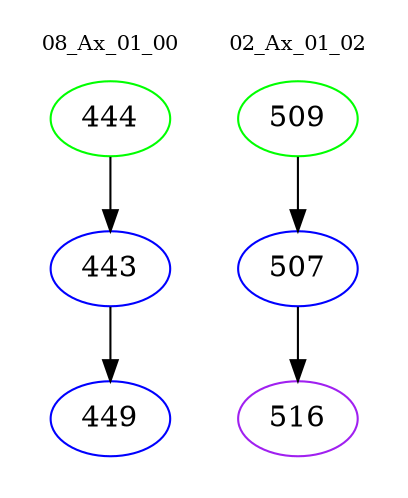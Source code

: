 digraph{
subgraph cluster_0 {
color = white
label = "08_Ax_01_00";
fontsize=10;
T0_444 [label="444", color="green"]
T0_444 -> T0_443 [color="black"]
T0_443 [label="443", color="blue"]
T0_443 -> T0_449 [color="black"]
T0_449 [label="449", color="blue"]
}
subgraph cluster_1 {
color = white
label = "02_Ax_01_02";
fontsize=10;
T1_509 [label="509", color="green"]
T1_509 -> T1_507 [color="black"]
T1_507 [label="507", color="blue"]
T1_507 -> T1_516 [color="black"]
T1_516 [label="516", color="purple"]
}
}
